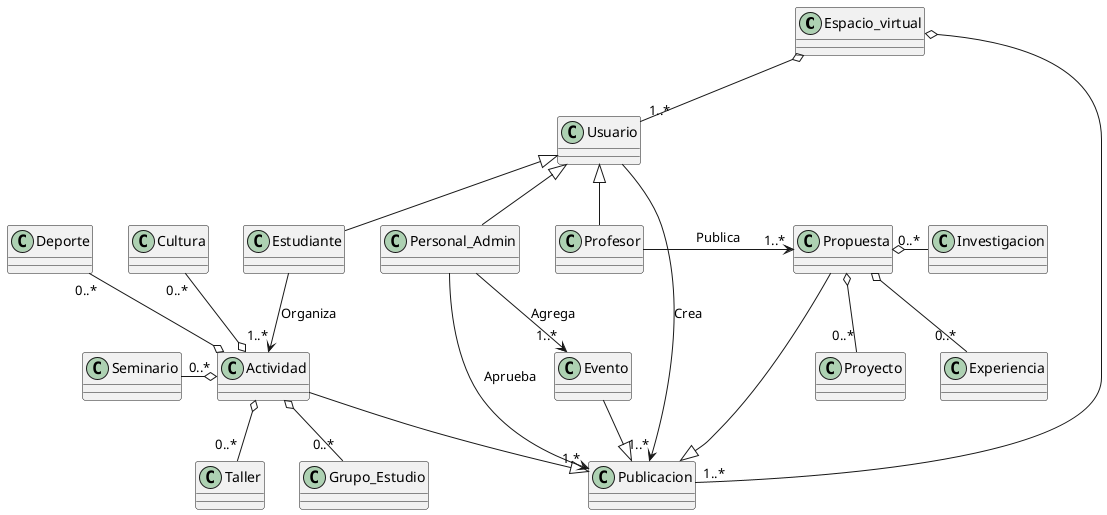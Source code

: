 @startuml Modelo de Dominio

class Espacio_virtual{}
class Publicacion{}
class Usuario{}
class Estudiante{}
class Profesor{}
class Personal_Admin{}
class Actividad{}
class Propuesta{}
class Evento{}
class Taller{}
class Grupo_Estudio{}
class Seminario{}
class Deporte{}
class Cultura{}
class Investigacion{}
class Proyecto{}
class Experiencia{}

Publicacion "1..*" -l-o Espacio_virtual
Usuario "1..*" -u-o Espacio_virtual
Estudiante -u-|> Usuario
Profesor -u-|> Usuario
Personal_Admin -u-|> Usuario
Usuario  --> "1..*" Publicacion: Crea 
Personal_Admin --> "1.*" Publicacion: Aprueba 
Actividad  -r-|> Publicacion
Propuesta --|> Publicacion
Evento --|> Publicacion
Estudiante --> "1..*" Actividad: Organiza
Profesor -r-> "1..*" Propuesta: Publica
Personal_Admin --> "1..*" Evento: Agrega

Investigacion "0..*" -l-o Propuesta
Proyecto "0..*" -u-o Propuesta
Experiencia "0..*" -u-o Propuesta

Taller "0..*" -u-o Actividad
Grupo_Estudio "0..*" -u-o Actividad
Seminario "0..*" -r-o Actividad
Deporte "0..*" --o Actividad
Cultura "0..*" --o Actividad



@enduml